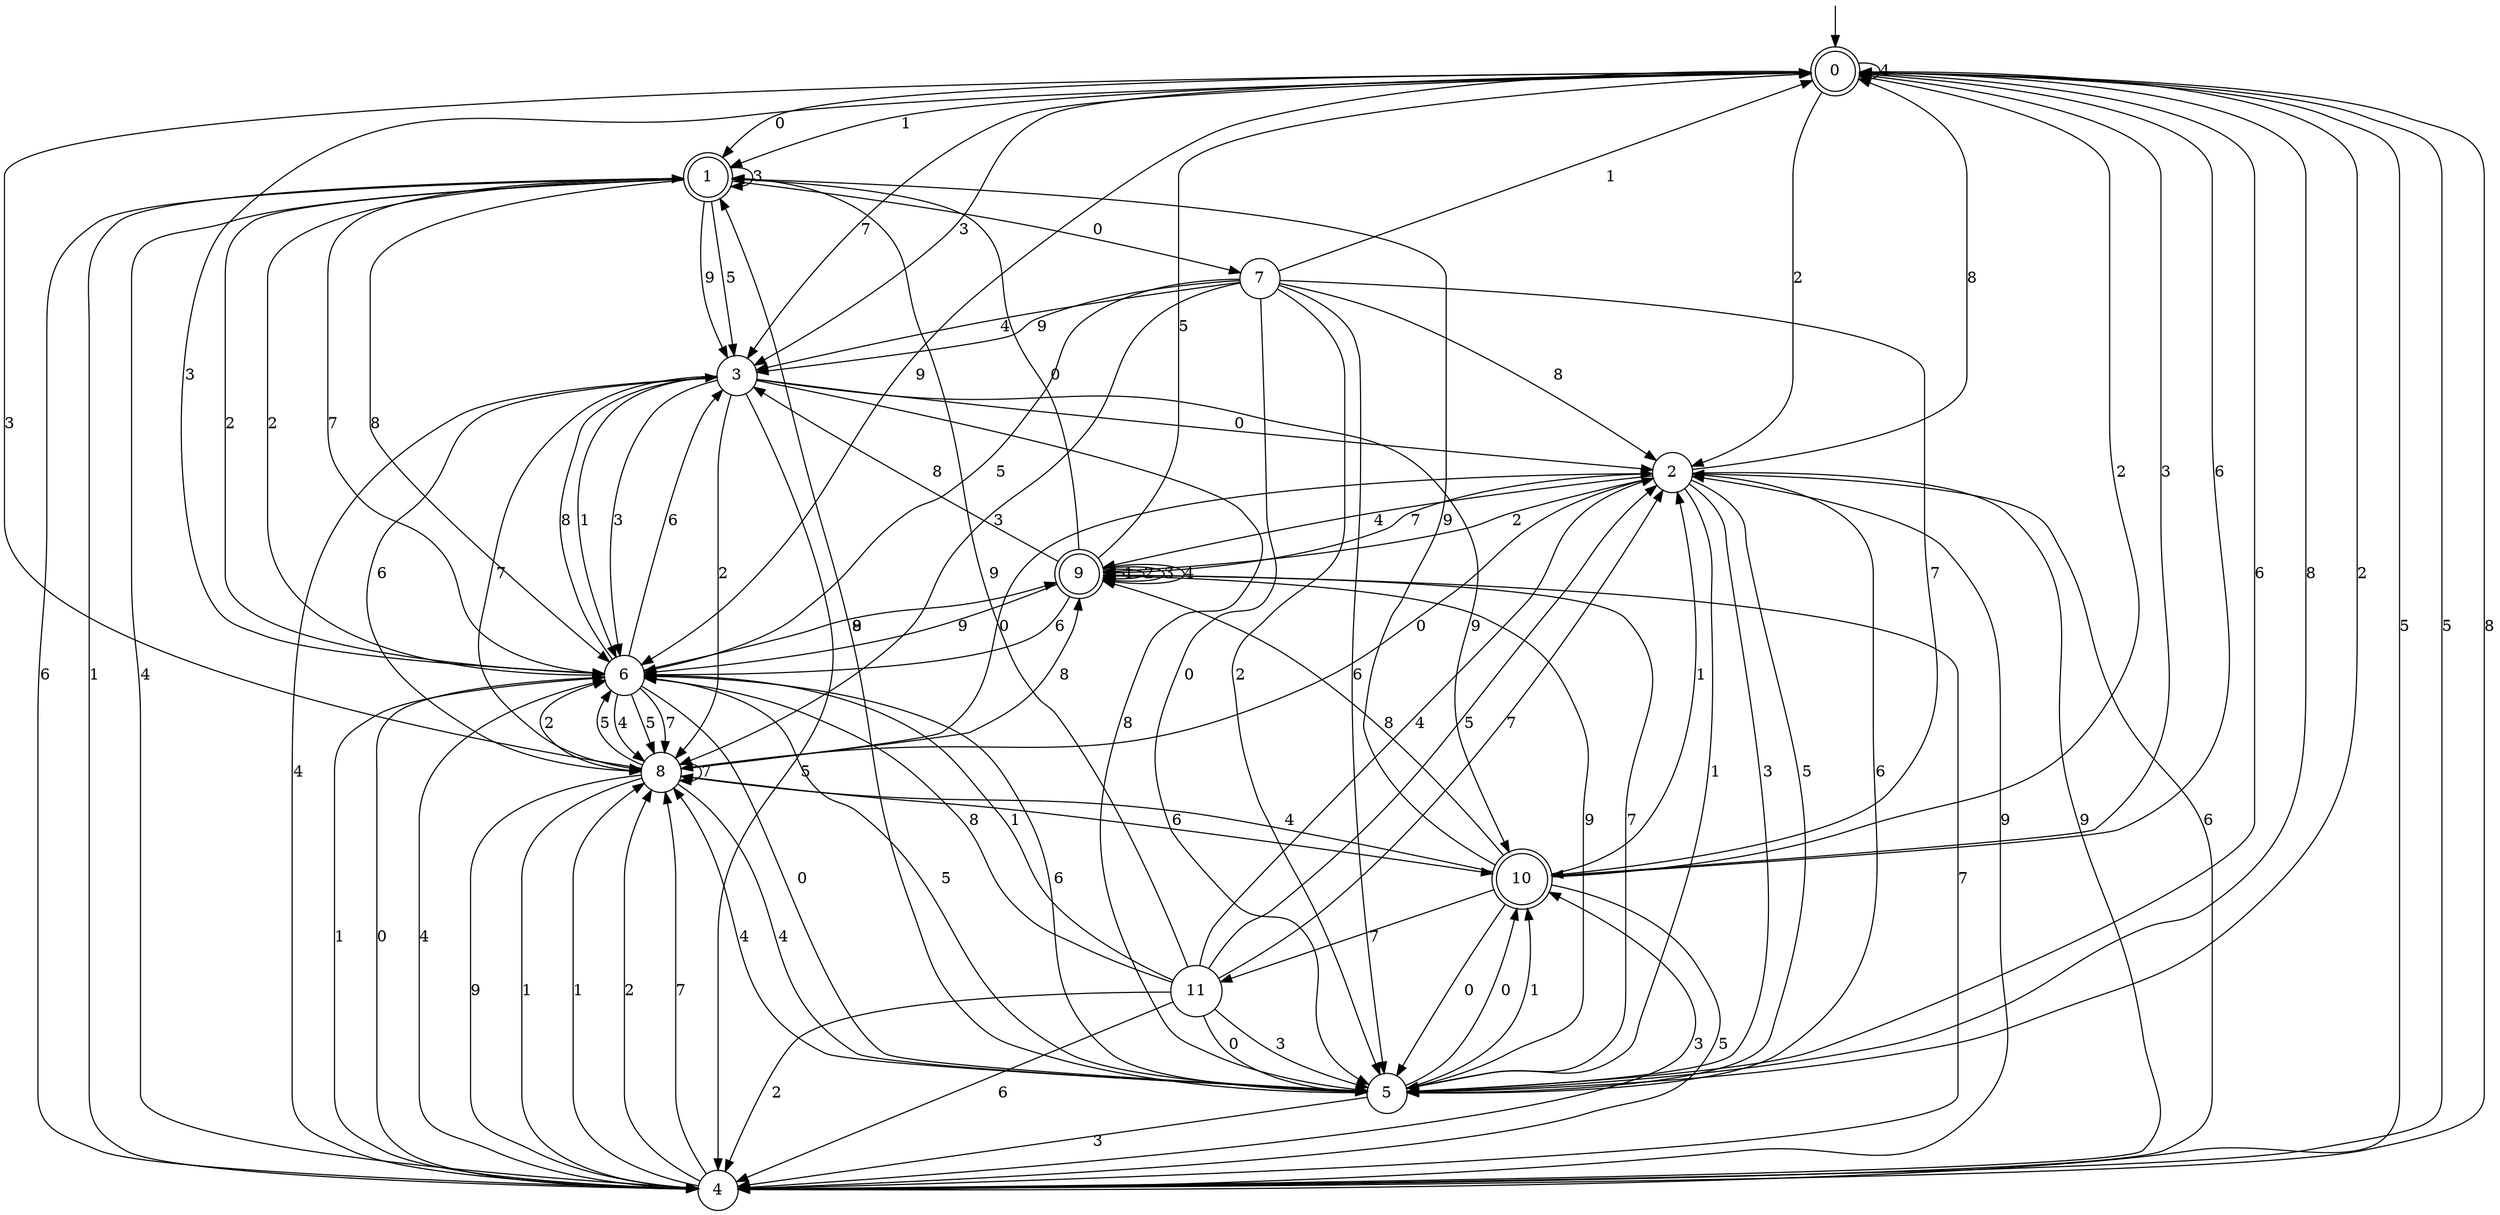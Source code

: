 digraph g {

	s0 [shape="doublecircle" label="0"];
	s1 [shape="doublecircle" label="1"];
	s2 [shape="circle" label="2"];
	s3 [shape="circle" label="3"];
	s4 [shape="circle" label="4"];
	s5 [shape="circle" label="5"];
	s6 [shape="circle" label="6"];
	s7 [shape="circle" label="7"];
	s8 [shape="circle" label="8"];
	s9 [shape="doublecircle" label="9"];
	s10 [shape="doublecircle" label="10"];
	s11 [shape="circle" label="11"];
	s0 -> s1 [label="0"];
	s0 -> s1 [label="1"];
	s0 -> s2 [label="2"];
	s0 -> s3 [label="3"];
	s0 -> s0 [label="4"];
	s0 -> s4 [label="5"];
	s0 -> s5 [label="6"];
	s0 -> s3 [label="7"];
	s0 -> s5 [label="8"];
	s0 -> s6 [label="9"];
	s1 -> s7 [label="0"];
	s1 -> s4 [label="1"];
	s1 -> s6 [label="2"];
	s1 -> s1 [label="3"];
	s1 -> s4 [label="4"];
	s1 -> s3 [label="5"];
	s1 -> s4 [label="6"];
	s1 -> s6 [label="7"];
	s1 -> s6 [label="8"];
	s1 -> s3 [label="9"];
	s2 -> s8 [label="0"];
	s2 -> s5 [label="1"];
	s2 -> s9 [label="2"];
	s2 -> s5 [label="3"];
	s2 -> s9 [label="4"];
	s2 -> s5 [label="5"];
	s2 -> s5 [label="6"];
	s2 -> s9 [label="7"];
	s2 -> s0 [label="8"];
	s2 -> s4 [label="9"];
	s3 -> s2 [label="0"];
	s3 -> s6 [label="1"];
	s3 -> s8 [label="2"];
	s3 -> s6 [label="3"];
	s3 -> s4 [label="4"];
	s3 -> s4 [label="5"];
	s3 -> s8 [label="6"];
	s3 -> s8 [label="7"];
	s3 -> s5 [label="8"];
	s3 -> s10 [label="9"];
	s4 -> s6 [label="0"];
	s4 -> s8 [label="1"];
	s4 -> s8 [label="2"];
	s4 -> s10 [label="3"];
	s4 -> s6 [label="4"];
	s4 -> s0 [label="5"];
	s4 -> s2 [label="6"];
	s4 -> s8 [label="7"];
	s4 -> s0 [label="8"];
	s4 -> s2 [label="9"];
	s5 -> s10 [label="0"];
	s5 -> s10 [label="1"];
	s5 -> s0 [label="2"];
	s5 -> s4 [label="3"];
	s5 -> s8 [label="4"];
	s5 -> s6 [label="5"];
	s5 -> s6 [label="6"];
	s5 -> s9 [label="7"];
	s5 -> s1 [label="8"];
	s5 -> s9 [label="9"];
	s6 -> s5 [label="0"];
	s6 -> s4 [label="1"];
	s6 -> s1 [label="2"];
	s6 -> s0 [label="3"];
	s6 -> s8 [label="4"];
	s6 -> s8 [label="5"];
	s6 -> s3 [label="6"];
	s6 -> s8 [label="7"];
	s6 -> s3 [label="8"];
	s6 -> s9 [label="9"];
	s7 -> s5 [label="0"];
	s7 -> s0 [label="1"];
	s7 -> s5 [label="2"];
	s7 -> s8 [label="3"];
	s7 -> s3 [label="4"];
	s7 -> s6 [label="5"];
	s7 -> s5 [label="6"];
	s7 -> s10 [label="7"];
	s7 -> s2 [label="8"];
	s7 -> s3 [label="9"];
	s8 -> s2 [label="0"];
	s8 -> s4 [label="1"];
	s8 -> s6 [label="2"];
	s8 -> s0 [label="3"];
	s8 -> s5 [label="4"];
	s8 -> s6 [label="5"];
	s8 -> s10 [label="6"];
	s8 -> s8 [label="7"];
	s8 -> s9 [label="8"];
	s8 -> s4 [label="9"];
	s9 -> s1 [label="0"];
	s9 -> s9 [label="1"];
	s9 -> s9 [label="2"];
	s9 -> s9 [label="3"];
	s9 -> s9 [label="4"];
	s9 -> s0 [label="5"];
	s9 -> s6 [label="6"];
	s9 -> s4 [label="7"];
	s9 -> s3 [label="8"];
	s9 -> s6 [label="9"];
	s10 -> s5 [label="0"];
	s10 -> s2 [label="1"];
	s10 -> s0 [label="2"];
	s10 -> s0 [label="3"];
	s10 -> s8 [label="4"];
	s10 -> s4 [label="5"];
	s10 -> s0 [label="6"];
	s10 -> s11 [label="7"];
	s10 -> s9 [label="8"];
	s10 -> s1 [label="9"];
	s11 -> s5 [label="0"];
	s11 -> s6 [label="1"];
	s11 -> s4 [label="2"];
	s11 -> s5 [label="3"];
	s11 -> s2 [label="4"];
	s11 -> s2 [label="5"];
	s11 -> s4 [label="6"];
	s11 -> s2 [label="7"];
	s11 -> s6 [label="8"];
	s11 -> s1 [label="9"];

__start0 [label="" shape="none" width="0" height="0"];
__start0 -> s0;

}
